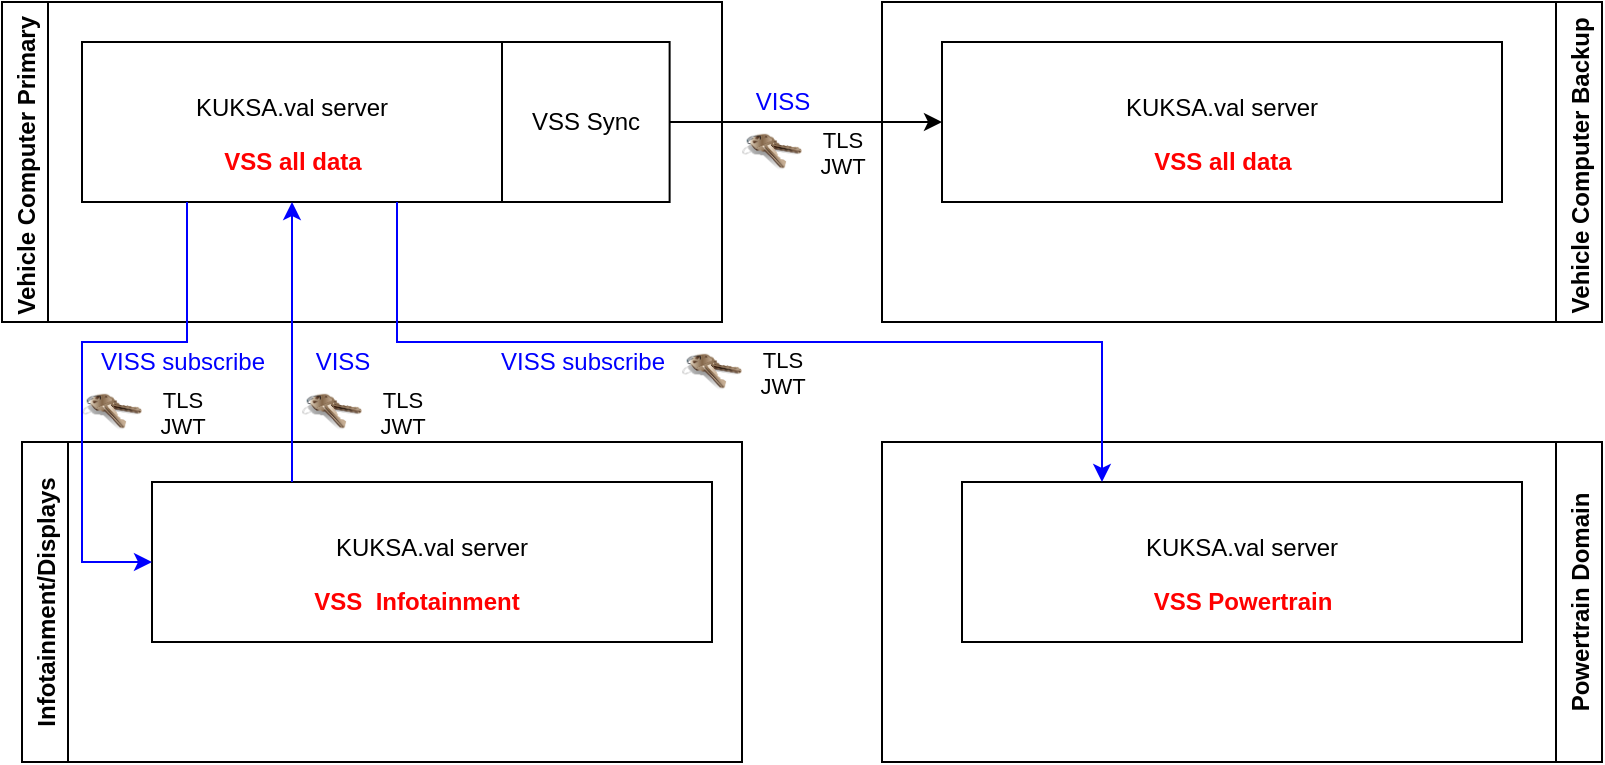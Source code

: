 <mxfile version="16.4.3" type="github">
  <diagram id="UvDCEIfflMKRLIDLEF4H" name="Page-1">
    <mxGraphModel dx="1454" dy="798" grid="1" gridSize="10" guides="1" tooltips="1" connect="1" arrows="1" fold="1" page="1" pageScale="1" pageWidth="827" pageHeight="1169" math="0" shadow="0">
      <root>
        <mxCell id="0" />
        <mxCell id="1" parent="0" />
        <mxCell id="rvHnO2tNSOwmzqi9PNfk-1" value="Vehicle Computer Backup " style="swimlane;horizontal=0;direction=west;" vertex="1" parent="1">
          <mxGeometry x="530" y="60" width="360" height="160" as="geometry" />
        </mxCell>
        <mxCell id="rvHnO2tNSOwmzqi9PNfk-15" value="&lt;font color=&quot;#000000&quot;&gt;KUKSA.val server&lt;br&gt;&lt;br&gt;&lt;/font&gt;" style="rounded=0;whiteSpace=wrap;html=1;fontColor=#FF0000;" vertex="1" parent="rvHnO2tNSOwmzqi9PNfk-1">
          <mxGeometry x="30" y="20" width="280" height="80" as="geometry" />
        </mxCell>
        <mxCell id="rvHnO2tNSOwmzqi9PNfk-16" value="&lt;font color=&quot;#ff0000&quot;&gt;&lt;b&gt;VSS all data&lt;/b&gt;&lt;/font&gt;" style="text;html=1;align=center;verticalAlign=middle;resizable=0;points=[];autosize=1;strokeColor=none;fillColor=none;fontColor=#0000FF;" vertex="1" parent="rvHnO2tNSOwmzqi9PNfk-1">
          <mxGeometry x="129.999" y="70" width="80" height="20" as="geometry" />
        </mxCell>
        <mxCell id="rvHnO2tNSOwmzqi9PNfk-27" value="Powertrain Domain" style="swimlane;horizontal=0;direction=west;" vertex="1" parent="1">
          <mxGeometry x="530" y="280" width="360" height="160" as="geometry" />
        </mxCell>
        <mxCell id="rvHnO2tNSOwmzqi9PNfk-33" value="&lt;font color=&quot;#000000&quot;&gt;KUKSA.val server&lt;br&gt;&lt;br&gt;&lt;/font&gt;" style="rounded=0;whiteSpace=wrap;html=1;fontColor=#FF0000;" vertex="1" parent="rvHnO2tNSOwmzqi9PNfk-27">
          <mxGeometry x="40" y="20" width="280" height="80" as="geometry" />
        </mxCell>
        <mxCell id="rvHnO2tNSOwmzqi9PNfk-34" value="&lt;font color=&quot;#ff0000&quot;&gt;&lt;b&gt;VSS Powertrain&lt;/b&gt;&lt;/font&gt;" style="text;html=1;align=center;verticalAlign=middle;resizable=0;points=[];autosize=1;strokeColor=none;fillColor=none;fontColor=#0000FF;" vertex="1" parent="rvHnO2tNSOwmzqi9PNfk-27">
          <mxGeometry x="130.001" y="70" width="100" height="20" as="geometry" />
        </mxCell>
        <mxCell id="rvHnO2tNSOwmzqi9PNfk-39" value="Vehicle Computer Primary " style="swimlane;horizontal=0;" vertex="1" parent="1">
          <mxGeometry x="90" y="60" width="360" height="160" as="geometry" />
        </mxCell>
        <mxCell id="rvHnO2tNSOwmzqi9PNfk-44" value="" style="group" vertex="1" connectable="0" parent="rvHnO2tNSOwmzqi9PNfk-39">
          <mxGeometry x="40" y="20" width="210" height="80" as="geometry" />
        </mxCell>
        <mxCell id="rvHnO2tNSOwmzqi9PNfk-45" value="&lt;font color=&quot;#000000&quot;&gt;KUKSA.val server&lt;br&gt;&lt;br&gt;&lt;/font&gt;" style="rounded=0;whiteSpace=wrap;html=1;fontColor=#FF0000;" vertex="1" parent="rvHnO2tNSOwmzqi9PNfk-44">
          <mxGeometry width="210.0" height="80" as="geometry" />
        </mxCell>
        <mxCell id="rvHnO2tNSOwmzqi9PNfk-46" value="&lt;font color=&quot;#ff0000&quot;&gt;&lt;b&gt;VSS all data&lt;/b&gt;&lt;/font&gt;" style="text;html=1;align=center;verticalAlign=middle;resizable=0;points=[];autosize=1;strokeColor=none;fillColor=none;fontColor=#0000FF;" vertex="1" parent="rvHnO2tNSOwmzqi9PNfk-44">
          <mxGeometry x="65.001" y="50" width="80" height="20" as="geometry" />
        </mxCell>
        <mxCell id="rvHnO2tNSOwmzqi9PNfk-47" value="" style="group" vertex="1" connectable="0" parent="rvHnO2tNSOwmzqi9PNfk-39">
          <mxGeometry x="370" y="60" width="70" height="30" as="geometry" />
        </mxCell>
        <mxCell id="rvHnO2tNSOwmzqi9PNfk-48" value="" style="image;html=1;image=img/lib/clip_art/general/Keys_128x128.png;fontColor=#000000;" vertex="1" parent="rvHnO2tNSOwmzqi9PNfk-47">
          <mxGeometry width="30" height="30" as="geometry" />
        </mxCell>
        <mxCell id="rvHnO2tNSOwmzqi9PNfk-49" value="&lt;font style=&quot;font-size: 11px&quot;&gt;TLS&lt;br&gt;&lt;/font&gt;&lt;div style=&quot;text-align: left ; font-size: 11px&quot;&gt;&lt;font style=&quot;font-size: 11px&quot;&gt;JWT&lt;/font&gt;&lt;/div&gt;" style="text;html=1;align=center;verticalAlign=middle;resizable=0;points=[];autosize=1;strokeColor=none;fillColor=none;fontColor=#000000;" vertex="1" parent="rvHnO2tNSOwmzqi9PNfk-47">
          <mxGeometry x="30" width="40" height="30" as="geometry" />
        </mxCell>
        <mxCell id="rvHnO2tNSOwmzqi9PNfk-50" value="&lt;font color=&quot;#0000ff&quot;&gt;VISS&lt;/font&gt;" style="text;html=1;align=center;verticalAlign=middle;resizable=0;points=[];autosize=1;strokeColor=none;fillColor=none;" vertex="1" parent="rvHnO2tNSOwmzqi9PNfk-47">
          <mxGeometry y="-20" width="40" height="20" as="geometry" />
        </mxCell>
        <mxCell id="rvHnO2tNSOwmzqi9PNfk-40" value="" style="group" vertex="1" connectable="0" parent="rvHnO2tNSOwmzqi9PNfk-39">
          <mxGeometry x="340" y="170" width="70" height="30" as="geometry" />
        </mxCell>
        <mxCell id="rvHnO2tNSOwmzqi9PNfk-41" value="" style="image;html=1;image=img/lib/clip_art/general/Keys_128x128.png;fontColor=#000000;" vertex="1" parent="rvHnO2tNSOwmzqi9PNfk-40">
          <mxGeometry width="30" height="30" as="geometry" />
        </mxCell>
        <mxCell id="rvHnO2tNSOwmzqi9PNfk-42" value="&lt;font style=&quot;font-size: 11px&quot;&gt;TLS&lt;br&gt;&lt;/font&gt;&lt;div style=&quot;text-align: left ; font-size: 11px&quot;&gt;&lt;font style=&quot;font-size: 11px&quot;&gt;JWT&lt;/font&gt;&lt;/div&gt;" style="text;html=1;align=center;verticalAlign=middle;resizable=0;points=[];autosize=1;strokeColor=none;fillColor=none;fontColor=#000000;" vertex="1" parent="rvHnO2tNSOwmzqi9PNfk-40">
          <mxGeometry x="30" width="40" height="30" as="geometry" />
        </mxCell>
        <mxCell id="rvHnO2tNSOwmzqi9PNfk-51" value="" style="group" vertex="1" connectable="0" parent="1">
          <mxGeometry x="340" y="80" width="220" height="80" as="geometry" />
        </mxCell>
        <mxCell id="rvHnO2tNSOwmzqi9PNfk-52" value="&lt;font color=&quot;#000000&quot;&gt;VSS Sync&lt;br&gt;&lt;/font&gt;" style="rounded=0;whiteSpace=wrap;html=1;fontColor=#FF0000;" vertex="1" parent="rvHnO2tNSOwmzqi9PNfk-51">
          <mxGeometry width="83.81" height="80" as="geometry" />
        </mxCell>
        <mxCell id="rvHnO2tNSOwmzqi9PNfk-54" value="" style="edgeStyle=orthogonalEdgeStyle;rounded=0;orthogonalLoop=1;jettySize=auto;html=1;exitX=1;exitY=0.5;exitDx=0;exitDy=0;" edge="1" parent="1" source="rvHnO2tNSOwmzqi9PNfk-52" target="rvHnO2tNSOwmzqi9PNfk-15">
          <mxGeometry relative="1" as="geometry">
            <mxPoint x="495.001" y="140" as="sourcePoint" />
          </mxGeometry>
        </mxCell>
        <mxCell id="rvHnO2tNSOwmzqi9PNfk-55" style="edgeStyle=orthogonalEdgeStyle;rounded=0;orthogonalLoop=1;jettySize=auto;html=1;exitX=0.75;exitY=1;exitDx=0;exitDy=0;entryX=0.25;entryY=0;entryDx=0;entryDy=0;strokeColor=#0000FF;" edge="1" parent="1" source="rvHnO2tNSOwmzqi9PNfk-45" target="rvHnO2tNSOwmzqi9PNfk-33">
          <mxGeometry relative="1" as="geometry" />
        </mxCell>
        <mxCell id="rvHnO2tNSOwmzqi9PNfk-56" value="Infotainment/Displays" style="swimlane;horizontal=0;direction=east;" vertex="1" parent="1">
          <mxGeometry x="100" y="280" width="360" height="160" as="geometry" />
        </mxCell>
        <mxCell id="rvHnO2tNSOwmzqi9PNfk-58" value="&lt;font color=&quot;#000000&quot;&gt;KUKSA.val server&lt;br&gt;&lt;br&gt;&lt;/font&gt;" style="rounded=0;whiteSpace=wrap;html=1;fontColor=#FF0000;" vertex="1" parent="rvHnO2tNSOwmzqi9PNfk-56">
          <mxGeometry x="65" y="20" width="280" height="80" as="geometry" />
        </mxCell>
        <mxCell id="rvHnO2tNSOwmzqi9PNfk-59" value="&lt;font color=&quot;#ff0000&quot;&gt;&lt;b&gt;VSS &amp;nbsp;Infotainment&lt;br&gt;&lt;/b&gt;&lt;/font&gt;" style="text;html=1;align=center;verticalAlign=middle;resizable=0;points=[];autosize=1;strokeColor=none;fillColor=none;fontColor=#0000FF;" vertex="1" parent="rvHnO2tNSOwmzqi9PNfk-56">
          <mxGeometry x="136.999" y="70" width="120" height="20" as="geometry" />
        </mxCell>
        <mxCell id="rvHnO2tNSOwmzqi9PNfk-61" style="edgeStyle=orthogonalEdgeStyle;rounded=0;orthogonalLoop=1;jettySize=auto;html=1;exitX=0.25;exitY=1;exitDx=0;exitDy=0;entryX=0;entryY=0.5;entryDx=0;entryDy=0;strokeColor=#0000FF;" edge="1" parent="1" source="rvHnO2tNSOwmzqi9PNfk-45" target="rvHnO2tNSOwmzqi9PNfk-58">
          <mxGeometry relative="1" as="geometry">
            <Array as="points">
              <mxPoint x="183" y="230" />
              <mxPoint x="130" y="230" />
              <mxPoint x="130" y="340" />
            </Array>
          </mxGeometry>
        </mxCell>
        <mxCell id="rvHnO2tNSOwmzqi9PNfk-43" value="&lt;font color=&quot;#0000ff&quot;&gt;VISS subscribe&lt;/font&gt;" style="text;html=1;align=center;verticalAlign=middle;resizable=0;points=[];autosize=1;strokeColor=none;fillColor=none;" vertex="1" parent="1">
          <mxGeometry x="330" y="230" width="100" height="20" as="geometry" />
        </mxCell>
        <mxCell id="rvHnO2tNSOwmzqi9PNfk-62" style="edgeStyle=orthogonalEdgeStyle;rounded=0;orthogonalLoop=1;jettySize=auto;html=1;exitX=0.25;exitY=0;exitDx=0;exitDy=0;entryX=0.5;entryY=1;entryDx=0;entryDy=0;strokeColor=#0000FF;" edge="1" parent="1" source="rvHnO2tNSOwmzqi9PNfk-58" target="rvHnO2tNSOwmzqi9PNfk-45">
          <mxGeometry relative="1" as="geometry" />
        </mxCell>
        <mxCell id="rvHnO2tNSOwmzqi9PNfk-63" value="&lt;font color=&quot;#0000ff&quot;&gt;VISS subscribe&lt;/font&gt;" style="text;html=1;align=center;verticalAlign=middle;resizable=0;points=[];autosize=1;strokeColor=none;fillColor=none;" vertex="1" parent="1">
          <mxGeometry x="130" y="230" width="100" height="20" as="geometry" />
        </mxCell>
        <mxCell id="rvHnO2tNSOwmzqi9PNfk-64" value="" style="group" vertex="1" connectable="0" parent="1">
          <mxGeometry x="130" y="250" width="70" height="30" as="geometry" />
        </mxCell>
        <mxCell id="rvHnO2tNSOwmzqi9PNfk-65" value="" style="image;html=1;image=img/lib/clip_art/general/Keys_128x128.png;fontColor=#000000;" vertex="1" parent="rvHnO2tNSOwmzqi9PNfk-64">
          <mxGeometry width="30" height="30" as="geometry" />
        </mxCell>
        <mxCell id="rvHnO2tNSOwmzqi9PNfk-66" value="&lt;font style=&quot;font-size: 11px&quot;&gt;TLS&lt;br&gt;&lt;/font&gt;&lt;div style=&quot;text-align: left ; font-size: 11px&quot;&gt;&lt;font style=&quot;font-size: 11px&quot;&gt;JWT&lt;/font&gt;&lt;/div&gt;" style="text;html=1;align=center;verticalAlign=middle;resizable=0;points=[];autosize=1;strokeColor=none;fillColor=none;fontColor=#000000;" vertex="1" parent="rvHnO2tNSOwmzqi9PNfk-64">
          <mxGeometry x="30" width="40" height="30" as="geometry" />
        </mxCell>
        <mxCell id="rvHnO2tNSOwmzqi9PNfk-67" value="" style="group" vertex="1" connectable="0" parent="1">
          <mxGeometry x="240" y="250" width="70" height="30" as="geometry" />
        </mxCell>
        <mxCell id="rvHnO2tNSOwmzqi9PNfk-68" value="" style="image;html=1;image=img/lib/clip_art/general/Keys_128x128.png;fontColor=#000000;" vertex="1" parent="rvHnO2tNSOwmzqi9PNfk-67">
          <mxGeometry width="30" height="30" as="geometry" />
        </mxCell>
        <mxCell id="rvHnO2tNSOwmzqi9PNfk-69" value="&lt;font style=&quot;font-size: 11px&quot;&gt;TLS&lt;br&gt;&lt;/font&gt;&lt;div style=&quot;text-align: left ; font-size: 11px&quot;&gt;&lt;font style=&quot;font-size: 11px&quot;&gt;JWT&lt;/font&gt;&lt;/div&gt;" style="text;html=1;align=center;verticalAlign=middle;resizable=0;points=[];autosize=1;strokeColor=none;fillColor=none;fontColor=#000000;" vertex="1" parent="rvHnO2tNSOwmzqi9PNfk-67">
          <mxGeometry x="30" width="40" height="30" as="geometry" />
        </mxCell>
        <mxCell id="rvHnO2tNSOwmzqi9PNfk-74" value="&lt;font color=&quot;#0000ff&quot;&gt;VISS&lt;/font&gt;" style="text;html=1;align=center;verticalAlign=middle;resizable=0;points=[];autosize=1;strokeColor=none;fillColor=none;" vertex="1" parent="1">
          <mxGeometry x="240" y="230" width="40" height="20" as="geometry" />
        </mxCell>
      </root>
    </mxGraphModel>
  </diagram>
</mxfile>
